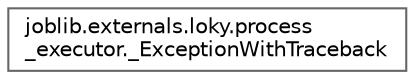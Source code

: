 digraph "Graphical Class Hierarchy"
{
 // LATEX_PDF_SIZE
  bgcolor="transparent";
  edge [fontname=Helvetica,fontsize=10,labelfontname=Helvetica,labelfontsize=10];
  node [fontname=Helvetica,fontsize=10,shape=box,height=0.2,width=0.4];
  rankdir="LR";
  Node0 [id="Node000000",label="joblib.externals.loky.process\l_executor._ExceptionWithTraceback",height=0.2,width=0.4,color="grey40", fillcolor="white", style="filled",URL="$d4/d9f/classjoblib_1_1externals_1_1loky_1_1process__executor_1_1__ExceptionWithTraceback.html",tooltip=" "];
}
